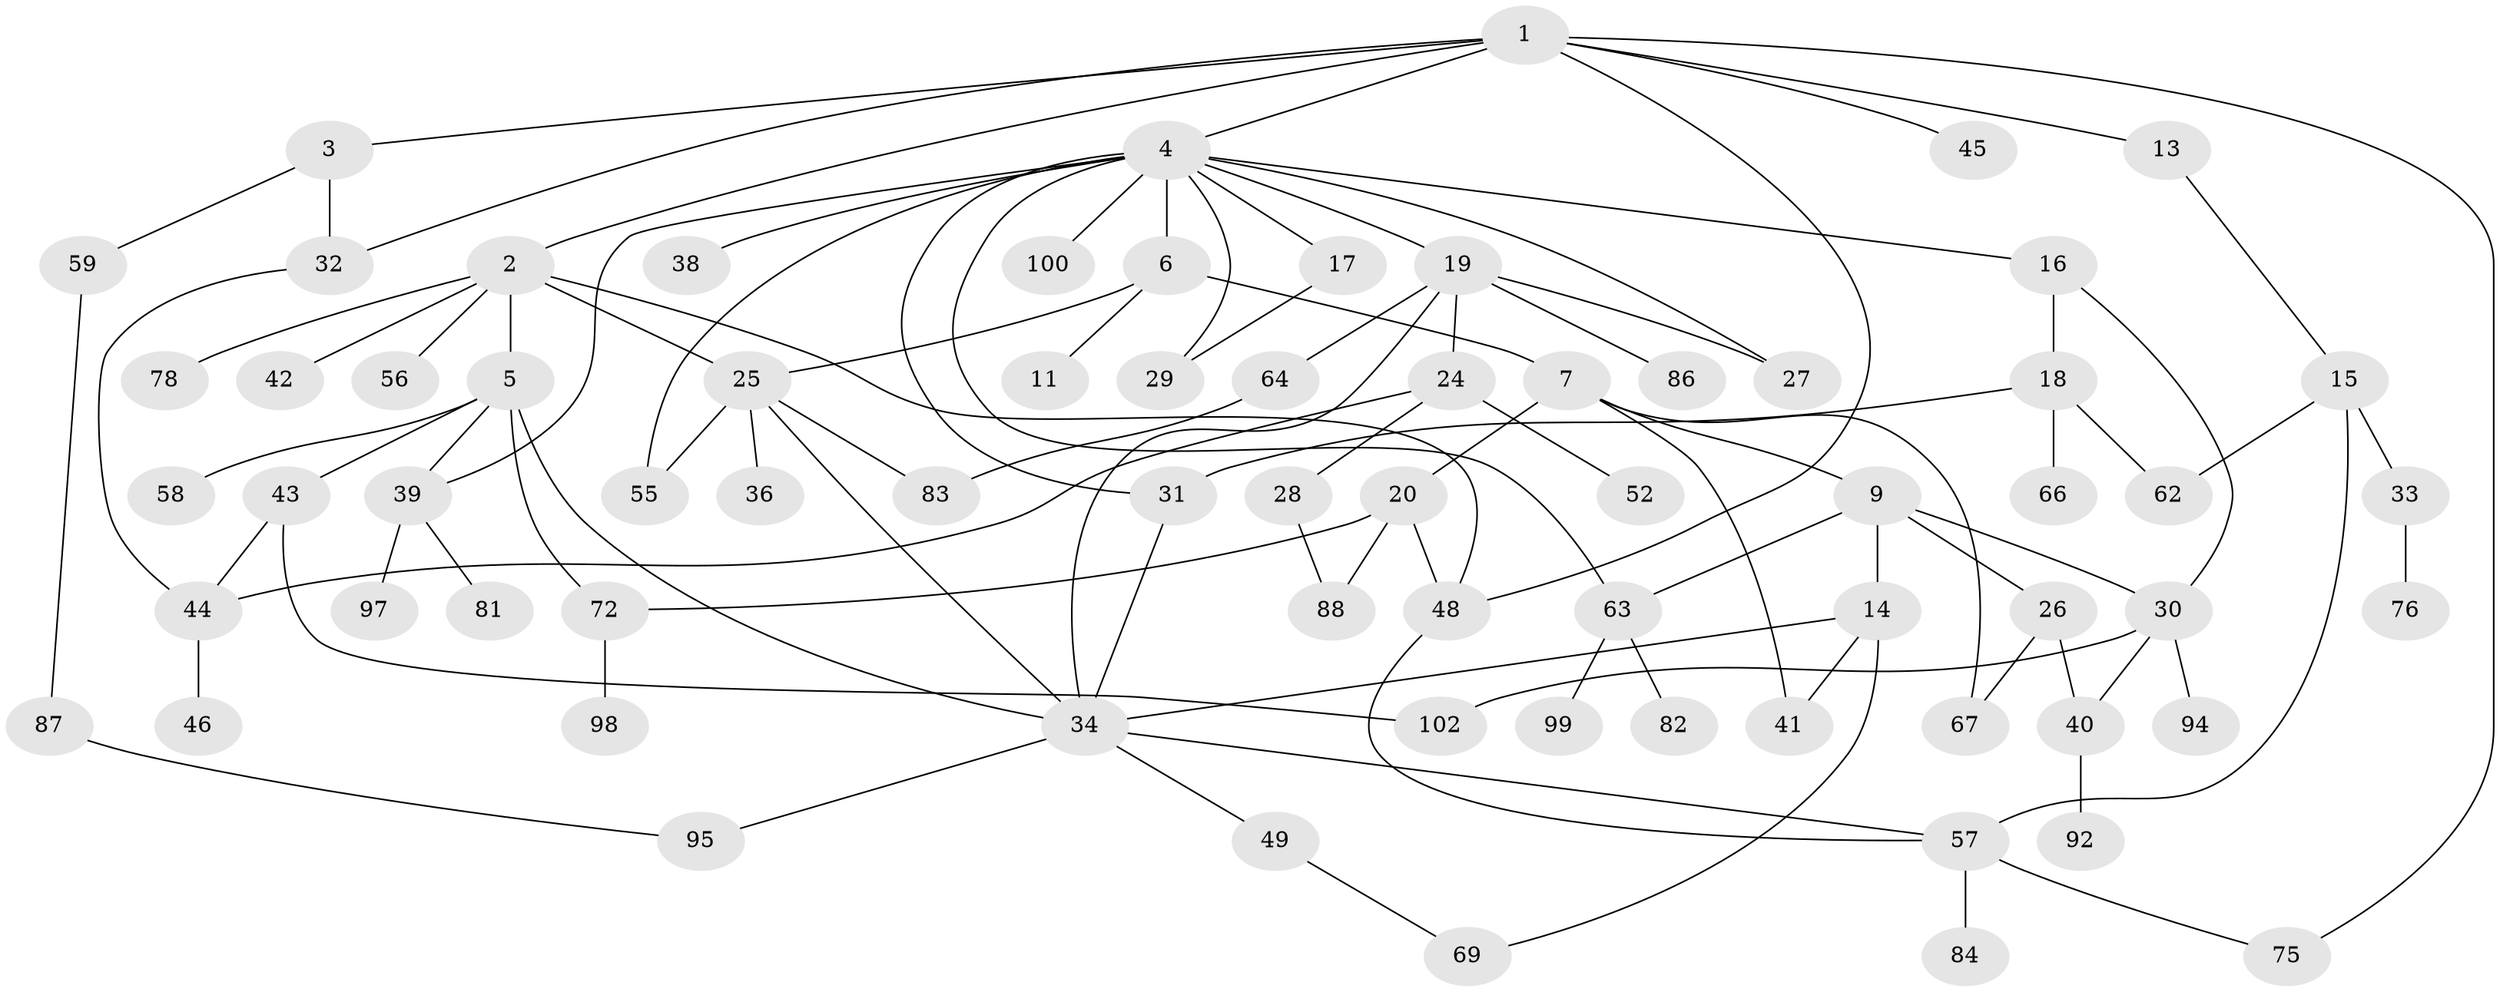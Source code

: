 // original degree distribution, {6: 0.029411764705882353, 7: 0.0196078431372549, 3: 0.22549019607843138, 8: 0.00980392156862745, 5: 0.0392156862745098, 4: 0.11764705882352941, 2: 0.3333333333333333, 1: 0.22549019607843138}
// Generated by graph-tools (version 1.1) at 2025/41/03/06/25 10:41:29]
// undirected, 71 vertices, 100 edges
graph export_dot {
graph [start="1"]
  node [color=gray90,style=filled];
  1 [super="+21"];
  2 [super="+10"];
  3;
  4 [super="+8"];
  5 [super="+47"];
  6;
  7 [super="+23"];
  9 [super="+12"];
  11;
  13 [super="+74"];
  14 [super="+93"];
  15 [super="+90"];
  16;
  17;
  18 [super="+50"];
  19 [super="+22"];
  20 [super="+61"];
  24 [super="+37"];
  25 [super="+53"];
  26;
  27 [super="+35"];
  28;
  29 [super="+89"];
  30 [super="+91"];
  31;
  32;
  33 [super="+60"];
  34 [super="+54"];
  36;
  38;
  39 [super="+68"];
  40 [super="+65"];
  41 [super="+85"];
  42 [super="+96"];
  43 [super="+73"];
  44 [super="+77"];
  45;
  46 [super="+79"];
  48 [super="+51"];
  49;
  52;
  55;
  56;
  57 [super="+71"];
  58;
  59 [super="+80"];
  62 [super="+101"];
  63 [super="+70"];
  64;
  66;
  67;
  69;
  72;
  75;
  76;
  78;
  81;
  82;
  83;
  84;
  86;
  87;
  88;
  92;
  94;
  95;
  97;
  98;
  99;
  100;
  102;
  1 -- 2;
  1 -- 3;
  1 -- 4;
  1 -- 13;
  1 -- 48;
  1 -- 32;
  1 -- 75;
  1 -- 45;
  2 -- 5;
  2 -- 56;
  2 -- 78;
  2 -- 48;
  2 -- 25;
  2 -- 42;
  3 -- 59;
  3 -- 32;
  4 -- 6;
  4 -- 17;
  4 -- 29;
  4 -- 31;
  4 -- 100;
  4 -- 16;
  4 -- 19;
  4 -- 38;
  4 -- 39;
  4 -- 55;
  4 -- 63;
  4 -- 27;
  5 -- 43;
  5 -- 58;
  5 -- 72;
  5 -- 39;
  5 -- 34;
  6 -- 7;
  6 -- 11;
  6 -- 25;
  7 -- 9;
  7 -- 20;
  7 -- 67;
  7 -- 41 [weight=2];
  9 -- 26;
  9 -- 63;
  9 -- 30;
  9 -- 14;
  13 -- 15;
  14 -- 34;
  14 -- 69;
  14 -- 41;
  15 -- 33;
  15 -- 57;
  15 -- 62;
  16 -- 18;
  16 -- 30;
  17 -- 29;
  18 -- 62;
  18 -- 66;
  18 -- 31;
  19 -- 24;
  19 -- 27;
  19 -- 64;
  19 -- 34 [weight=2];
  19 -- 86;
  20 -- 72;
  20 -- 48;
  20 -- 88;
  24 -- 28;
  24 -- 52;
  24 -- 44;
  25 -- 36;
  25 -- 83;
  25 -- 55;
  25 -- 34;
  26 -- 40;
  26 -- 67;
  28 -- 88;
  30 -- 40;
  30 -- 94;
  30 -- 102;
  31 -- 34;
  32 -- 44;
  33 -- 76;
  34 -- 49;
  34 -- 95;
  34 -- 57;
  39 -- 81;
  39 -- 97;
  40 -- 92;
  43 -- 102;
  43 -- 44 [weight=2];
  44 -- 46;
  48 -- 57;
  49 -- 69;
  57 -- 75;
  57 -- 84;
  59 -- 87;
  63 -- 99;
  63 -- 82;
  64 -- 83;
  72 -- 98;
  87 -- 95;
}
